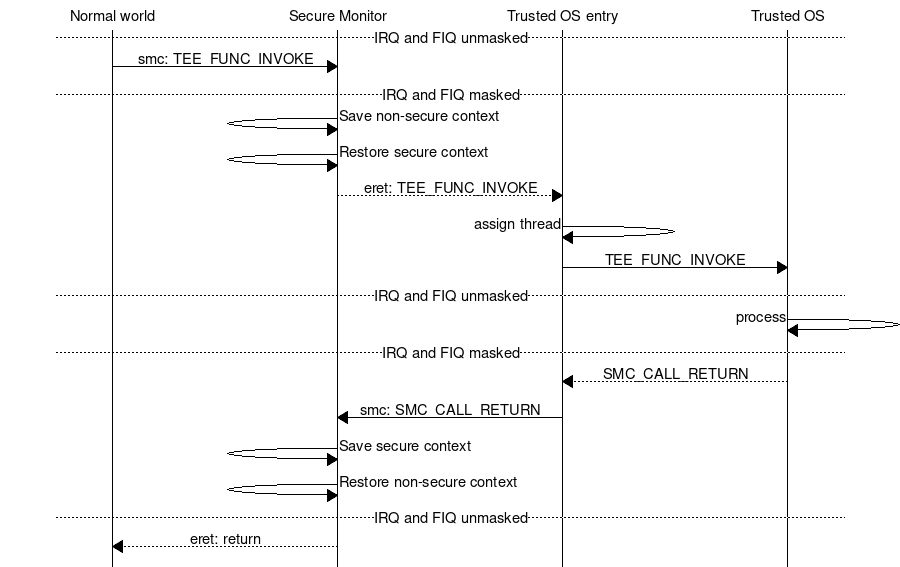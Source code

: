msc {
	hscale = "1.5", wordwraparcs = on;

	a [label="Normal world"], b [label="Secure Monitor"],
	c [label="Trusted OS entry"], d [label="Trusted OS"];


	--- [ label = "IRQ and FIQ unmasked" ];
	a=>b [ label = "smc: TEE_FUNC_INVOKE" ];
	--- [ label = "IRQ and FIQ masked" ];
	b=>b [ label = "Save non-secure context" ];
	b=>b [ label = "Restore secure context" ];
	b>>c [ label = "eret: TEE_FUNC_INVOKE" ];
	c=>c [ label = "assign thread" ];
	c=>d [ label = "TEE_FUNC_INVOKE" ];
	--- [ label = "IRQ and FIQ unmasked" ];
	d=>d [ label = "process" ];
	--- [ label = "IRQ and FIQ masked" ];
	d>>c [ label = "SMC_CALL_RETURN" ];
	c=>b [ label = "smc: SMC_CALL_RETURN" ];
	b=>b [ label = "Save secure context" ];
	b=>b [ label = "Restore non-secure context" ];
	--- [ label = "IRQ and FIQ unmasked" ];
	b>>a [ label = "eret: return" ];
}
